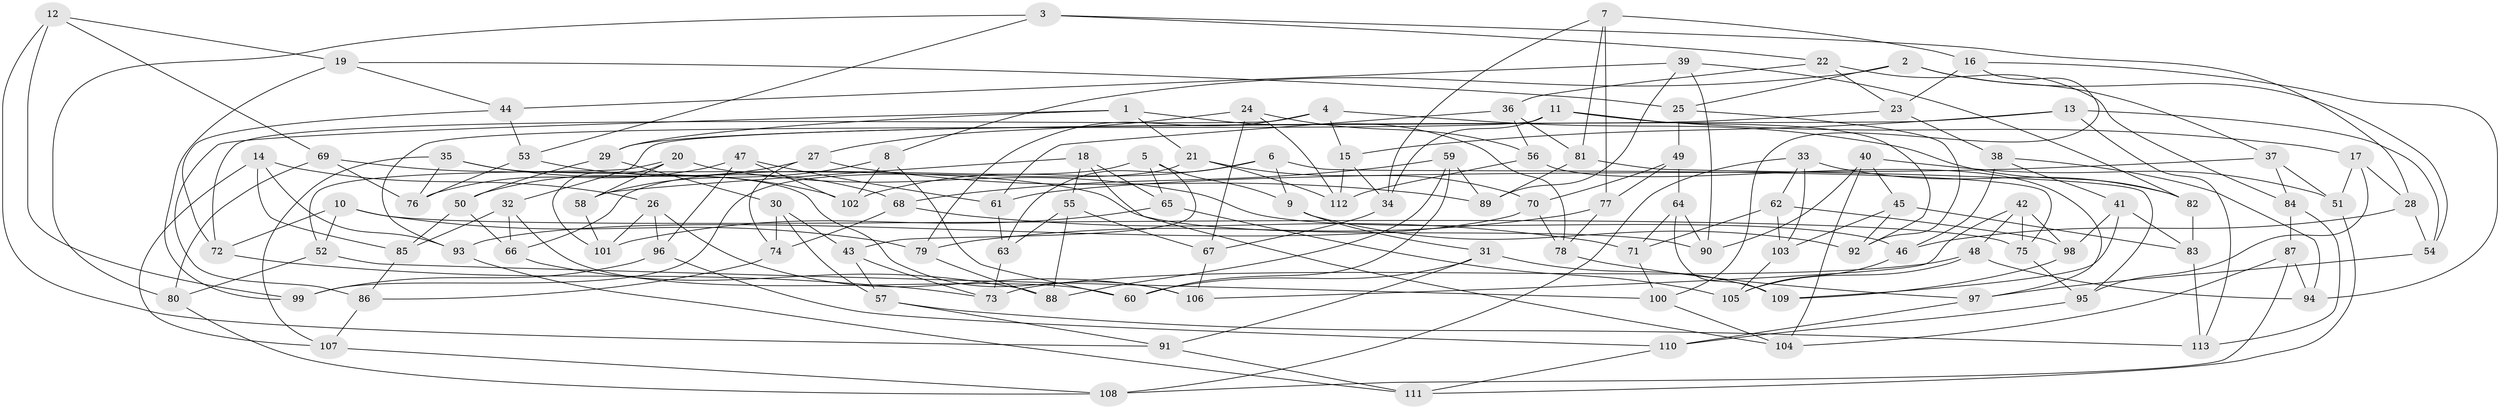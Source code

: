 // Generated by graph-tools (version 1.1) at 2025/26/03/09/25 03:26:53]
// undirected, 113 vertices, 226 edges
graph export_dot {
graph [start="1"]
  node [color=gray90,style=filled];
  1;
  2;
  3;
  4;
  5;
  6;
  7;
  8;
  9;
  10;
  11;
  12;
  13;
  14;
  15;
  16;
  17;
  18;
  19;
  20;
  21;
  22;
  23;
  24;
  25;
  26;
  27;
  28;
  29;
  30;
  31;
  32;
  33;
  34;
  35;
  36;
  37;
  38;
  39;
  40;
  41;
  42;
  43;
  44;
  45;
  46;
  47;
  48;
  49;
  50;
  51;
  52;
  53;
  54;
  55;
  56;
  57;
  58;
  59;
  60;
  61;
  62;
  63;
  64;
  65;
  66;
  67;
  68;
  69;
  70;
  71;
  72;
  73;
  74;
  75;
  76;
  77;
  78;
  79;
  80;
  81;
  82;
  83;
  84;
  85;
  86;
  87;
  88;
  89;
  90;
  91;
  92;
  93;
  94;
  95;
  96;
  97;
  98;
  99;
  100;
  101;
  102;
  103;
  104;
  105;
  106;
  107;
  108;
  109;
  110;
  111;
  112;
  113;
  1 -- 78;
  1 -- 29;
  1 -- 86;
  1 -- 21;
  2 -- 25;
  2 -- 8;
  2 -- 54;
  2 -- 37;
  3 -- 53;
  3 -- 28;
  3 -- 80;
  3 -- 22;
  4 -- 15;
  4 -- 82;
  4 -- 79;
  4 -- 72;
  5 -- 43;
  5 -- 66;
  5 -- 65;
  5 -- 9;
  6 -- 102;
  6 -- 9;
  6 -- 75;
  6 -- 63;
  7 -- 16;
  7 -- 81;
  7 -- 77;
  7 -- 34;
  8 -- 58;
  8 -- 60;
  8 -- 102;
  9 -- 92;
  9 -- 31;
  10 -- 75;
  10 -- 79;
  10 -- 72;
  10 -- 52;
  11 -- 17;
  11 -- 92;
  11 -- 93;
  11 -- 34;
  12 -- 69;
  12 -- 99;
  12 -- 19;
  12 -- 91;
  13 -- 54;
  13 -- 15;
  13 -- 32;
  13 -- 113;
  14 -- 107;
  14 -- 93;
  14 -- 26;
  14 -- 85;
  15 -- 34;
  15 -- 112;
  16 -- 94;
  16 -- 100;
  16 -- 23;
  17 -- 95;
  17 -- 51;
  17 -- 28;
  18 -- 65;
  18 -- 104;
  18 -- 55;
  18 -- 58;
  19 -- 25;
  19 -- 99;
  19 -- 44;
  20 -- 101;
  20 -- 58;
  20 -- 46;
  20 -- 52;
  21 -- 99;
  21 -- 112;
  21 -- 70;
  22 -- 36;
  22 -- 84;
  22 -- 23;
  23 -- 38;
  23 -- 29;
  24 -- 112;
  24 -- 27;
  24 -- 67;
  24 -- 56;
  25 -- 49;
  25 -- 92;
  26 -- 106;
  26 -- 96;
  26 -- 101;
  27 -- 89;
  27 -- 74;
  27 -- 50;
  28 -- 54;
  28 -- 46;
  29 -- 50;
  29 -- 30;
  30 -- 43;
  30 -- 57;
  30 -- 74;
  31 -- 109;
  31 -- 91;
  31 -- 60;
  32 -- 85;
  32 -- 60;
  32 -- 66;
  33 -- 62;
  33 -- 108;
  33 -- 82;
  33 -- 103;
  34 -- 67;
  35 -- 107;
  35 -- 106;
  35 -- 76;
  35 -- 102;
  36 -- 81;
  36 -- 56;
  36 -- 61;
  37 -- 84;
  37 -- 51;
  37 -- 61;
  38 -- 94;
  38 -- 46;
  38 -- 41;
  39 -- 82;
  39 -- 44;
  39 -- 89;
  39 -- 90;
  40 -- 104;
  40 -- 51;
  40 -- 45;
  40 -- 90;
  41 -- 83;
  41 -- 109;
  41 -- 98;
  42 -- 48;
  42 -- 98;
  42 -- 106;
  42 -- 75;
  43 -- 57;
  43 -- 73;
  44 -- 53;
  44 -- 72;
  45 -- 103;
  45 -- 92;
  45 -- 83;
  46 -- 105;
  47 -- 76;
  47 -- 61;
  47 -- 102;
  47 -- 96;
  48 -- 94;
  48 -- 73;
  48 -- 105;
  49 -- 77;
  49 -- 64;
  49 -- 70;
  50 -- 66;
  50 -- 85;
  51 -- 111;
  52 -- 100;
  52 -- 80;
  53 -- 76;
  53 -- 68;
  54 -- 97;
  55 -- 67;
  55 -- 88;
  55 -- 63;
  56 -- 112;
  56 -- 97;
  57 -- 91;
  57 -- 113;
  58 -- 101;
  59 -- 88;
  59 -- 89;
  59 -- 60;
  59 -- 68;
  61 -- 63;
  62 -- 103;
  62 -- 98;
  62 -- 71;
  63 -- 73;
  64 -- 109;
  64 -- 90;
  64 -- 71;
  65 -- 101;
  65 -- 105;
  66 -- 88;
  67 -- 106;
  68 -- 74;
  68 -- 71;
  69 -- 76;
  69 -- 80;
  69 -- 90;
  70 -- 78;
  70 -- 93;
  71 -- 100;
  72 -- 73;
  74 -- 86;
  75 -- 95;
  77 -- 79;
  77 -- 78;
  78 -- 97;
  79 -- 88;
  80 -- 108;
  81 -- 89;
  81 -- 95;
  82 -- 83;
  83 -- 113;
  84 -- 113;
  84 -- 87;
  85 -- 86;
  86 -- 107;
  87 -- 108;
  87 -- 94;
  87 -- 104;
  91 -- 111;
  93 -- 111;
  95 -- 110;
  96 -- 110;
  96 -- 99;
  97 -- 110;
  98 -- 109;
  100 -- 104;
  103 -- 105;
  107 -- 108;
  110 -- 111;
}

